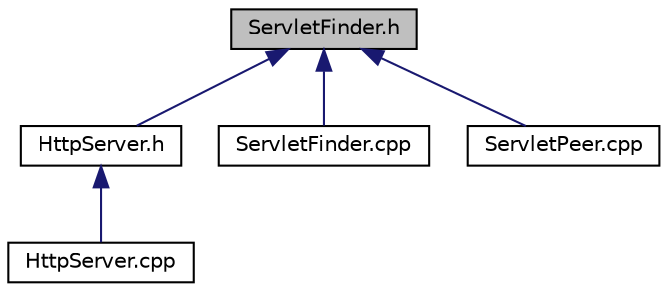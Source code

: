 digraph "ServletFinder.h"
{
  edge [fontname="Helvetica",fontsize="10",labelfontname="Helvetica",labelfontsize="10"];
  node [fontname="Helvetica",fontsize="10",shape=record];
  Node3 [label="ServletFinder.h",height=0.2,width=0.4,color="black", fillcolor="grey75", style="filled", fontcolor="black"];
  Node3 -> Node4 [dir="back",color="midnightblue",fontsize="10",style="solid",fontname="Helvetica"];
  Node4 [label="HttpServer.h",height=0.2,width=0.4,color="black", fillcolor="white", style="filled",URL="$_http_server_8h.html"];
  Node4 -> Node5 [dir="back",color="midnightblue",fontsize="10",style="solid",fontname="Helvetica"];
  Node5 [label="HttpServer.cpp",height=0.2,width=0.4,color="black", fillcolor="white", style="filled",URL="$_http_server_8cpp.html"];
  Node3 -> Node6 [dir="back",color="midnightblue",fontsize="10",style="solid",fontname="Helvetica"];
  Node6 [label="ServletFinder.cpp",height=0.2,width=0.4,color="black", fillcolor="white", style="filled",URL="$_servlet_finder_8cpp.html"];
  Node3 -> Node7 [dir="back",color="midnightblue",fontsize="10",style="solid",fontname="Helvetica"];
  Node7 [label="ServletPeer.cpp",height=0.2,width=0.4,color="black", fillcolor="white", style="filled",URL="$_servlet_peer_8cpp.html"];
}
